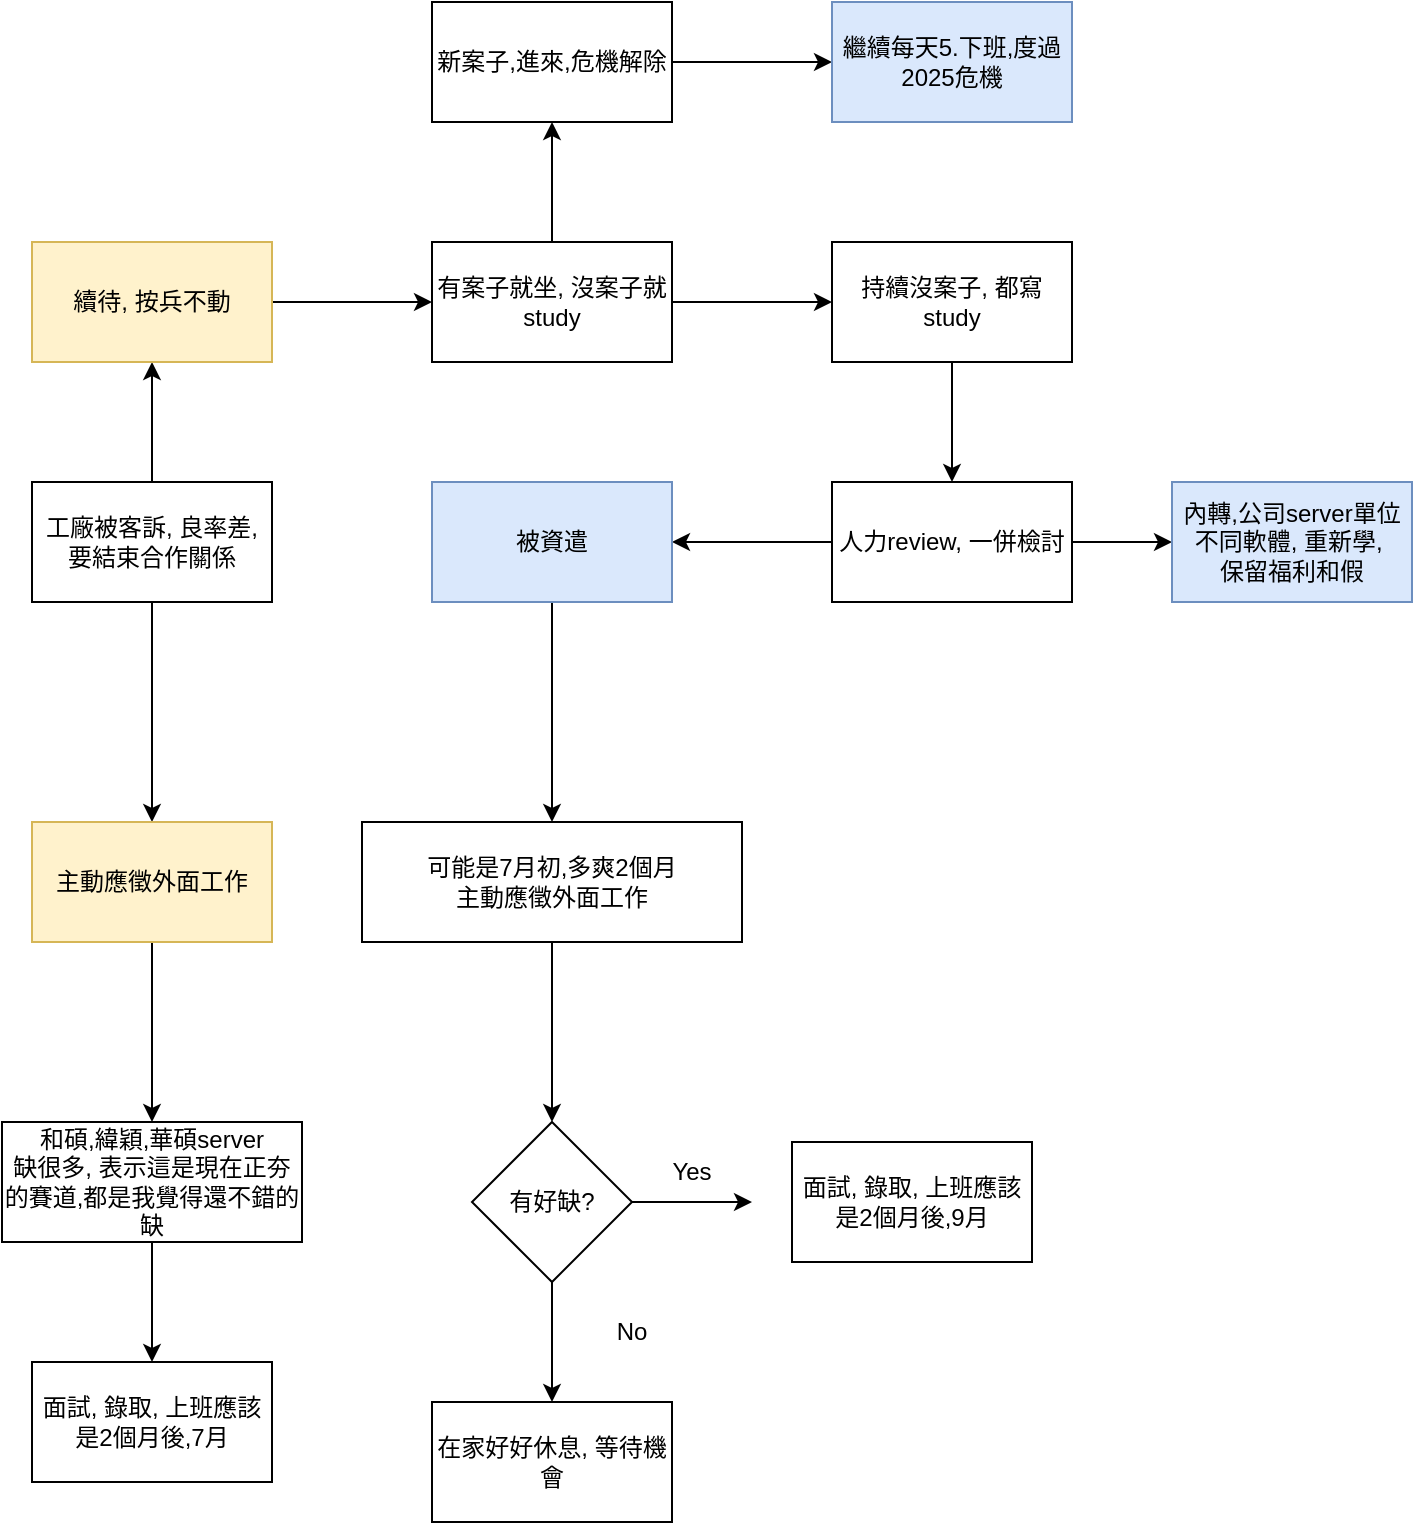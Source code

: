 <mxfile version="27.0.6">
  <diagram name="第 1 页" id="YZwBEZweHeoKS15D-UXK">
    <mxGraphModel dx="994" dy="1709" grid="1" gridSize="10" guides="1" tooltips="1" connect="1" arrows="1" fold="1" page="1" pageScale="1" pageWidth="827" pageHeight="1169" math="0" shadow="0">
      <root>
        <mxCell id="0" />
        <mxCell id="1" parent="0" />
        <mxCell id="WBBpHmCB1Vfj12WouCdX-4" style="edgeStyle=orthogonalEdgeStyle;rounded=0;orthogonalLoop=1;jettySize=auto;html=1;" edge="1" parent="1" source="WBBpHmCB1Vfj12WouCdX-1" target="WBBpHmCB1Vfj12WouCdX-5">
          <mxGeometry relative="1" as="geometry">
            <mxPoint x="230" y="90" as="targetPoint" />
          </mxGeometry>
        </mxCell>
        <mxCell id="WBBpHmCB1Vfj12WouCdX-12" value="" style="edgeStyle=orthogonalEdgeStyle;rounded=0;orthogonalLoop=1;jettySize=auto;html=1;" edge="1" parent="1" source="WBBpHmCB1Vfj12WouCdX-1" target="WBBpHmCB1Vfj12WouCdX-11">
          <mxGeometry relative="1" as="geometry" />
        </mxCell>
        <mxCell id="WBBpHmCB1Vfj12WouCdX-1" value="工廠被客訴, 良率差, 要結束合作關係" style="rounded=0;whiteSpace=wrap;html=1;" vertex="1" parent="1">
          <mxGeometry x="70" y="160" width="120" height="60" as="geometry" />
        </mxCell>
        <mxCell id="WBBpHmCB1Vfj12WouCdX-14" value="" style="edgeStyle=orthogonalEdgeStyle;rounded=0;orthogonalLoop=1;jettySize=auto;html=1;" edge="1" parent="1" source="WBBpHmCB1Vfj12WouCdX-5" target="WBBpHmCB1Vfj12WouCdX-13">
          <mxGeometry relative="1" as="geometry" />
        </mxCell>
        <mxCell id="WBBpHmCB1Vfj12WouCdX-5" value="續待, 按兵不動" style="rounded=0;whiteSpace=wrap;html=1;fillColor=#fff2cc;strokeColor=#d6b656;" vertex="1" parent="1">
          <mxGeometry x="70" y="40" width="120" height="60" as="geometry" />
        </mxCell>
        <mxCell id="WBBpHmCB1Vfj12WouCdX-39" value="" style="edgeStyle=orthogonalEdgeStyle;rounded=0;orthogonalLoop=1;jettySize=auto;html=1;" edge="1" parent="1" source="WBBpHmCB1Vfj12WouCdX-11" target="WBBpHmCB1Vfj12WouCdX-38">
          <mxGeometry relative="1" as="geometry" />
        </mxCell>
        <mxCell id="WBBpHmCB1Vfj12WouCdX-11" value="主動應徵外面工作" style="rounded=0;whiteSpace=wrap;html=1;fillColor=#fff2cc;strokeColor=#d6b656;" vertex="1" parent="1">
          <mxGeometry x="70" y="330" width="120" height="60" as="geometry" />
        </mxCell>
        <mxCell id="WBBpHmCB1Vfj12WouCdX-16" value="" style="edgeStyle=orthogonalEdgeStyle;rounded=0;orthogonalLoop=1;jettySize=auto;html=1;" edge="1" parent="1" source="WBBpHmCB1Vfj12WouCdX-13" target="WBBpHmCB1Vfj12WouCdX-15">
          <mxGeometry relative="1" as="geometry" />
        </mxCell>
        <mxCell id="WBBpHmCB1Vfj12WouCdX-22" value="" style="edgeStyle=orthogonalEdgeStyle;rounded=0;orthogonalLoop=1;jettySize=auto;html=1;" edge="1" parent="1" source="WBBpHmCB1Vfj12WouCdX-13" target="WBBpHmCB1Vfj12WouCdX-21">
          <mxGeometry relative="1" as="geometry" />
        </mxCell>
        <mxCell id="WBBpHmCB1Vfj12WouCdX-13" value="有案子就坐, 沒案子就study" style="whiteSpace=wrap;html=1;rounded=0;" vertex="1" parent="1">
          <mxGeometry x="270" y="40" width="120" height="60" as="geometry" />
        </mxCell>
        <mxCell id="WBBpHmCB1Vfj12WouCdX-18" value="" style="edgeStyle=orthogonalEdgeStyle;rounded=0;orthogonalLoop=1;jettySize=auto;html=1;" edge="1" parent="1" source="WBBpHmCB1Vfj12WouCdX-15" target="WBBpHmCB1Vfj12WouCdX-17">
          <mxGeometry relative="1" as="geometry" />
        </mxCell>
        <mxCell id="WBBpHmCB1Vfj12WouCdX-15" value="持續沒案子, 都寫study" style="whiteSpace=wrap;html=1;rounded=0;" vertex="1" parent="1">
          <mxGeometry x="470" y="40" width="120" height="60" as="geometry" />
        </mxCell>
        <mxCell id="WBBpHmCB1Vfj12WouCdX-26" value="" style="edgeStyle=orthogonalEdgeStyle;rounded=0;orthogonalLoop=1;jettySize=auto;html=1;" edge="1" parent="1" source="WBBpHmCB1Vfj12WouCdX-17" target="WBBpHmCB1Vfj12WouCdX-25">
          <mxGeometry relative="1" as="geometry" />
        </mxCell>
        <mxCell id="WBBpHmCB1Vfj12WouCdX-27" style="edgeStyle=orthogonalEdgeStyle;rounded=0;orthogonalLoop=1;jettySize=auto;html=1;exitX=1;exitY=0.5;exitDx=0;exitDy=0;entryX=0;entryY=0.5;entryDx=0;entryDy=0;" edge="1" parent="1" source="WBBpHmCB1Vfj12WouCdX-17" target="WBBpHmCB1Vfj12WouCdX-19">
          <mxGeometry relative="1" as="geometry" />
        </mxCell>
        <mxCell id="WBBpHmCB1Vfj12WouCdX-17" value="人力review, 一併檢討" style="whiteSpace=wrap;html=1;rounded=0;" vertex="1" parent="1">
          <mxGeometry x="470" y="160" width="120" height="60" as="geometry" />
        </mxCell>
        <mxCell id="WBBpHmCB1Vfj12WouCdX-19" value="內轉,公司server單位&lt;div&gt;不同軟體, 重新學,&amp;nbsp;&lt;/div&gt;&lt;div&gt;保留福利和假&lt;/div&gt;" style="whiteSpace=wrap;html=1;rounded=0;fillColor=#dae8fc;strokeColor=#6c8ebf;" vertex="1" parent="1">
          <mxGeometry x="640" y="160" width="120" height="60" as="geometry" />
        </mxCell>
        <mxCell id="WBBpHmCB1Vfj12WouCdX-31" value="" style="edgeStyle=orthogonalEdgeStyle;rounded=0;orthogonalLoop=1;jettySize=auto;html=1;" edge="1" parent="1" source="WBBpHmCB1Vfj12WouCdX-21" target="WBBpHmCB1Vfj12WouCdX-30">
          <mxGeometry relative="1" as="geometry" />
        </mxCell>
        <mxCell id="WBBpHmCB1Vfj12WouCdX-21" value="新案子,進來,危機解除" style="whiteSpace=wrap;html=1;rounded=0;" vertex="1" parent="1">
          <mxGeometry x="270" y="-80" width="120" height="60" as="geometry" />
        </mxCell>
        <mxCell id="WBBpHmCB1Vfj12WouCdX-36" style="edgeStyle=orthogonalEdgeStyle;rounded=0;orthogonalLoop=1;jettySize=auto;html=1;" edge="1" parent="1" source="WBBpHmCB1Vfj12WouCdX-25" target="WBBpHmCB1Vfj12WouCdX-37">
          <mxGeometry relative="1" as="geometry">
            <mxPoint x="330" y="330" as="targetPoint" />
          </mxGeometry>
        </mxCell>
        <mxCell id="WBBpHmCB1Vfj12WouCdX-25" value="被資遣" style="whiteSpace=wrap;html=1;rounded=0;fillColor=#dae8fc;strokeColor=#6c8ebf;" vertex="1" parent="1">
          <mxGeometry x="270" y="160" width="120" height="60" as="geometry" />
        </mxCell>
        <mxCell id="WBBpHmCB1Vfj12WouCdX-30" value="繼續每天5.下班,度過2025危機" style="whiteSpace=wrap;html=1;rounded=0;fillColor=#dae8fc;strokeColor=#6c8ebf;" vertex="1" parent="1">
          <mxGeometry x="470" y="-80" width="120" height="60" as="geometry" />
        </mxCell>
        <mxCell id="WBBpHmCB1Vfj12WouCdX-40" style="edgeStyle=orthogonalEdgeStyle;rounded=0;orthogonalLoop=1;jettySize=auto;html=1;" edge="1" parent="1" source="WBBpHmCB1Vfj12WouCdX-37">
          <mxGeometry relative="1" as="geometry">
            <mxPoint x="330" y="480" as="targetPoint" />
          </mxGeometry>
        </mxCell>
        <mxCell id="WBBpHmCB1Vfj12WouCdX-37" value="&lt;div&gt;可能是7月初,多爽2個月&lt;/div&gt;主動應徵外面工作" style="rounded=0;whiteSpace=wrap;html=1;" vertex="1" parent="1">
          <mxGeometry x="235" y="330" width="190" height="60" as="geometry" />
        </mxCell>
        <mxCell id="WBBpHmCB1Vfj12WouCdX-55" style="edgeStyle=orthogonalEdgeStyle;rounded=0;orthogonalLoop=1;jettySize=auto;html=1;exitX=0.5;exitY=1;exitDx=0;exitDy=0;" edge="1" parent="1" source="WBBpHmCB1Vfj12WouCdX-38" target="WBBpHmCB1Vfj12WouCdX-54">
          <mxGeometry relative="1" as="geometry" />
        </mxCell>
        <mxCell id="WBBpHmCB1Vfj12WouCdX-38" value="和碩,緯穎,華碩server&lt;div&gt;缺很多, 表示這是現在正夯的賽道,都是我覺得還不錯的缺&lt;/div&gt;" style="whiteSpace=wrap;html=1;rounded=0;" vertex="1" parent="1">
          <mxGeometry x="55" y="480" width="150" height="60" as="geometry" />
        </mxCell>
        <mxCell id="WBBpHmCB1Vfj12WouCdX-42" value="在家好好休息, 等待機會" style="whiteSpace=wrap;html=1;rounded=0;" vertex="1" parent="1">
          <mxGeometry x="270" y="620" width="120" height="60" as="geometry" />
        </mxCell>
        <mxCell id="WBBpHmCB1Vfj12WouCdX-49" style="edgeStyle=orthogonalEdgeStyle;rounded=0;orthogonalLoop=1;jettySize=auto;html=1;exitX=0.5;exitY=1;exitDx=0;exitDy=0;entryX=0.5;entryY=0;entryDx=0;entryDy=0;" edge="1" parent="1" source="WBBpHmCB1Vfj12WouCdX-46" target="WBBpHmCB1Vfj12WouCdX-42">
          <mxGeometry relative="1" as="geometry" />
        </mxCell>
        <mxCell id="WBBpHmCB1Vfj12WouCdX-50" style="edgeStyle=orthogonalEdgeStyle;rounded=0;orthogonalLoop=1;jettySize=auto;html=1;" edge="1" parent="1" source="WBBpHmCB1Vfj12WouCdX-46">
          <mxGeometry relative="1" as="geometry">
            <mxPoint x="430" y="520" as="targetPoint" />
          </mxGeometry>
        </mxCell>
        <mxCell id="WBBpHmCB1Vfj12WouCdX-46" value="有好缺?" style="rhombus;whiteSpace=wrap;html=1;" vertex="1" parent="1">
          <mxGeometry x="290" y="480" width="80" height="80" as="geometry" />
        </mxCell>
        <mxCell id="WBBpHmCB1Vfj12WouCdX-51" value="No" style="text;html=1;align=center;verticalAlign=middle;whiteSpace=wrap;rounded=0;" vertex="1" parent="1">
          <mxGeometry x="340" y="570" width="60" height="30" as="geometry" />
        </mxCell>
        <mxCell id="WBBpHmCB1Vfj12WouCdX-52" value="Yes" style="text;html=1;align=center;verticalAlign=middle;whiteSpace=wrap;rounded=0;" vertex="1" parent="1">
          <mxGeometry x="370" y="490" width="60" height="30" as="geometry" />
        </mxCell>
        <mxCell id="WBBpHmCB1Vfj12WouCdX-53" value="面試, 錄取, 上班應該是2個月後,9月" style="rounded=0;whiteSpace=wrap;html=1;" vertex="1" parent="1">
          <mxGeometry x="450" y="490" width="120" height="60" as="geometry" />
        </mxCell>
        <mxCell id="WBBpHmCB1Vfj12WouCdX-54" value="面試, 錄取, 上班應該是2個月後,7月" style="rounded=0;whiteSpace=wrap;html=1;" vertex="1" parent="1">
          <mxGeometry x="70" y="600" width="120" height="60" as="geometry" />
        </mxCell>
      </root>
    </mxGraphModel>
  </diagram>
</mxfile>
